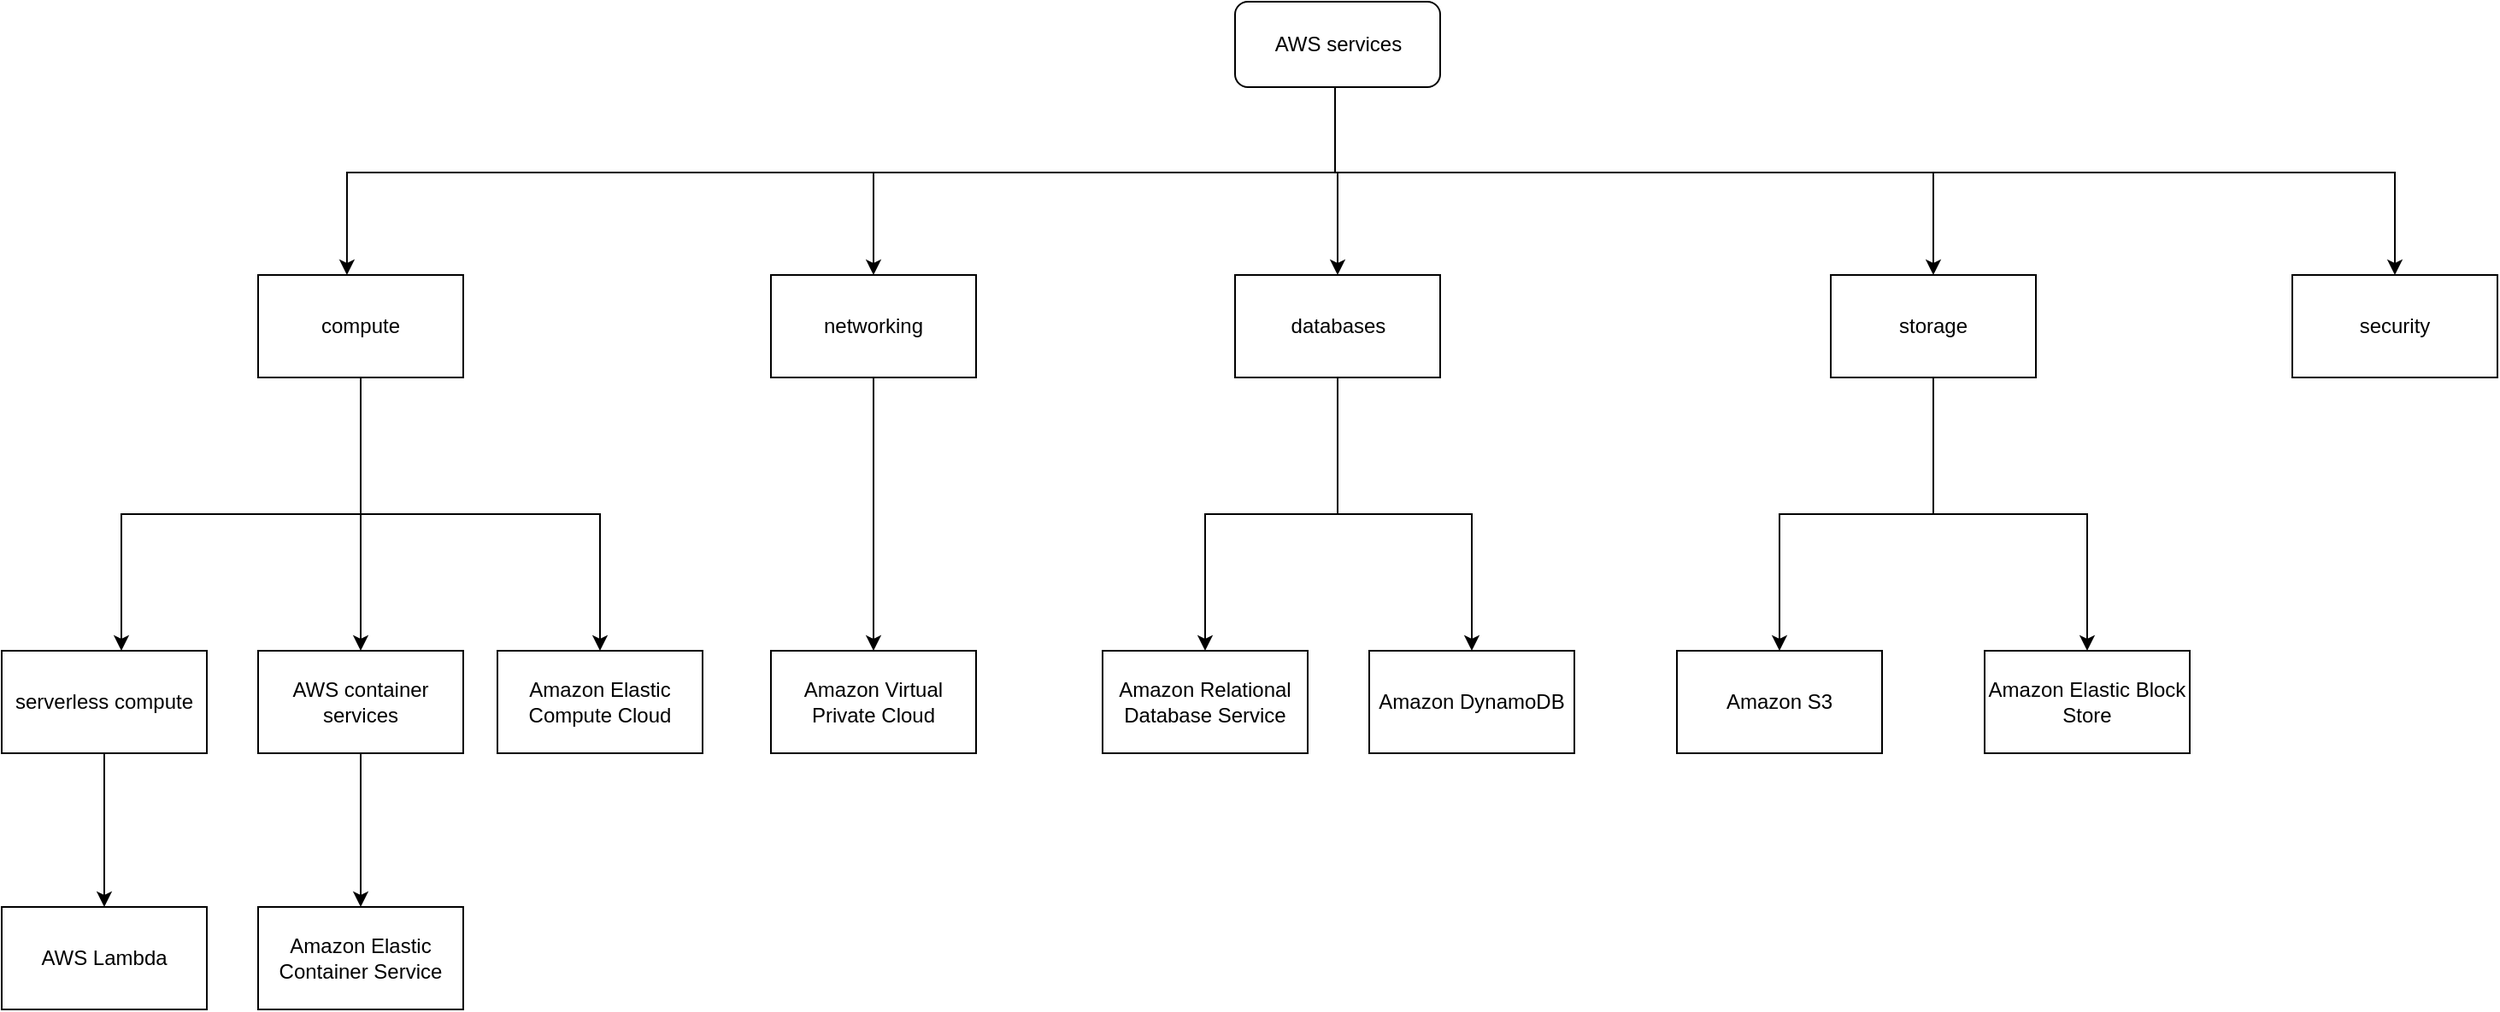 <mxfile version="18.1.2" type="github">
  <diagram id="RV7YtuFCGykb4c15_Kpe" name="Page-1">
    <mxGraphModel dx="2460" dy="2148" grid="1" gridSize="10" guides="1" tooltips="1" connect="1" arrows="1" fold="1" page="1" pageScale="1" pageWidth="827" pageHeight="1169" math="0" shadow="0">
      <root>
        <mxCell id="0" />
        <mxCell id="1" parent="0" />
        <mxCell id="Kba8Ch7E65jF9t8C24CI-7" style="edgeStyle=orthogonalEdgeStyle;rounded=0;orthogonalLoop=1;jettySize=auto;html=1;entryX=0.433;entryY=0;entryDx=0;entryDy=0;entryPerimeter=0;" edge="1" parent="1" source="Kba8Ch7E65jF9t8C24CI-1" target="Kba8Ch7E65jF9t8C24CI-2">
          <mxGeometry relative="1" as="geometry">
            <Array as="points">
              <mxPoint x="430" y="10" />
              <mxPoint x="-148" y="10" />
            </Array>
          </mxGeometry>
        </mxCell>
        <mxCell id="Kba8Ch7E65jF9t8C24CI-8" style="edgeStyle=orthogonalEdgeStyle;rounded=0;orthogonalLoop=1;jettySize=auto;html=1;entryX=0.5;entryY=0;entryDx=0;entryDy=0;" edge="1" parent="1" source="Kba8Ch7E65jF9t8C24CI-1" target="Kba8Ch7E65jF9t8C24CI-3">
          <mxGeometry relative="1" as="geometry">
            <mxPoint x="360" y="320" as="targetPoint" />
            <Array as="points">
              <mxPoint x="430" y="10" />
              <mxPoint x="160" y="10" />
            </Array>
          </mxGeometry>
        </mxCell>
        <mxCell id="Kba8Ch7E65jF9t8C24CI-9" style="edgeStyle=orthogonalEdgeStyle;rounded=0;orthogonalLoop=1;jettySize=auto;html=1;" edge="1" parent="1" source="Kba8Ch7E65jF9t8C24CI-1" target="Kba8Ch7E65jF9t8C24CI-4">
          <mxGeometry relative="1" as="geometry">
            <mxPoint x="490" y="320" as="targetPoint" />
            <Array as="points">
              <mxPoint x="430" y="10" />
              <mxPoint x="780" y="10" />
            </Array>
          </mxGeometry>
        </mxCell>
        <mxCell id="Kba8Ch7E65jF9t8C24CI-10" style="edgeStyle=orthogonalEdgeStyle;rounded=0;orthogonalLoop=1;jettySize=auto;html=1;entryX=0.5;entryY=0;entryDx=0;entryDy=0;" edge="1" parent="1" source="Kba8Ch7E65jF9t8C24CI-1" target="Kba8Ch7E65jF9t8C24CI-5">
          <mxGeometry relative="1" as="geometry">
            <Array as="points">
              <mxPoint x="430" y="10" />
              <mxPoint x="431" y="10" />
            </Array>
          </mxGeometry>
        </mxCell>
        <mxCell id="Kba8Ch7E65jF9t8C24CI-11" style="edgeStyle=orthogonalEdgeStyle;rounded=0;orthogonalLoop=1;jettySize=auto;html=1;" edge="1" parent="1" source="Kba8Ch7E65jF9t8C24CI-1" target="Kba8Ch7E65jF9t8C24CI-6">
          <mxGeometry relative="1" as="geometry">
            <Array as="points">
              <mxPoint x="430" y="10" />
              <mxPoint x="1050" y="10" />
            </Array>
          </mxGeometry>
        </mxCell>
        <mxCell id="Kba8Ch7E65jF9t8C24CI-1" value="AWS services" style="rounded=1;whiteSpace=wrap;html=1;" vertex="1" parent="1">
          <mxGeometry x="371.5" y="-90" width="120" height="50" as="geometry" />
        </mxCell>
        <mxCell id="Kba8Ch7E65jF9t8C24CI-12" style="edgeStyle=orthogonalEdgeStyle;rounded=0;orthogonalLoop=1;jettySize=auto;html=1;exitX=0.5;exitY=1;exitDx=0;exitDy=0;" edge="1" parent="1" source="Kba8Ch7E65jF9t8C24CI-2" target="Kba8Ch7E65jF9t8C24CI-13">
          <mxGeometry relative="1" as="geometry">
            <mxPoint x="-30" y="670" as="targetPoint" />
            <Array as="points">
              <mxPoint x="-140" y="210" />
              <mxPoint y="210" />
            </Array>
          </mxGeometry>
        </mxCell>
        <mxCell id="Kba8Ch7E65jF9t8C24CI-16" style="edgeStyle=orthogonalEdgeStyle;rounded=0;orthogonalLoop=1;jettySize=auto;html=1;exitX=0.5;exitY=1;exitDx=0;exitDy=0;entryX=0.5;entryY=0;entryDx=0;entryDy=0;" edge="1" parent="1" source="Kba8Ch7E65jF9t8C24CI-2" target="Kba8Ch7E65jF9t8C24CI-17">
          <mxGeometry relative="1" as="geometry">
            <mxPoint x="90" y="690" as="targetPoint" />
          </mxGeometry>
        </mxCell>
        <mxCell id="Kba8Ch7E65jF9t8C24CI-19" value="" style="edgeStyle=orthogonalEdgeStyle;rounded=0;orthogonalLoop=1;jettySize=auto;html=1;" edge="1" parent="1" source="Kba8Ch7E65jF9t8C24CI-2" target="Kba8Ch7E65jF9t8C24CI-18">
          <mxGeometry relative="1" as="geometry">
            <Array as="points">
              <mxPoint x="-140" y="210" />
              <mxPoint x="-280" y="210" />
            </Array>
          </mxGeometry>
        </mxCell>
        <mxCell id="Kba8Ch7E65jF9t8C24CI-2" value="compute" style="rounded=0;whiteSpace=wrap;html=1;" vertex="1" parent="1">
          <mxGeometry x="-200" y="70" width="120" height="60" as="geometry" />
        </mxCell>
        <mxCell id="Kba8Ch7E65jF9t8C24CI-26" value="" style="edgeStyle=orthogonalEdgeStyle;rounded=0;orthogonalLoop=1;jettySize=auto;html=1;" edge="1" parent="1" source="Kba8Ch7E65jF9t8C24CI-3" target="Kba8Ch7E65jF9t8C24CI-25">
          <mxGeometry relative="1" as="geometry" />
        </mxCell>
        <mxCell id="Kba8Ch7E65jF9t8C24CI-3" value="networking" style="whiteSpace=wrap;html=1;" vertex="1" parent="1">
          <mxGeometry x="100" y="70" width="120" height="60" as="geometry" />
        </mxCell>
        <mxCell id="Kba8Ch7E65jF9t8C24CI-28" value="" style="edgeStyle=orthogonalEdgeStyle;rounded=0;orthogonalLoop=1;jettySize=auto;html=1;" edge="1" parent="1" source="Kba8Ch7E65jF9t8C24CI-4" target="Kba8Ch7E65jF9t8C24CI-27">
          <mxGeometry relative="1" as="geometry" />
        </mxCell>
        <mxCell id="Kba8Ch7E65jF9t8C24CI-30" value="" style="edgeStyle=orthogonalEdgeStyle;rounded=0;orthogonalLoop=1;jettySize=auto;html=1;" edge="1" parent="1" source="Kba8Ch7E65jF9t8C24CI-4" target="Kba8Ch7E65jF9t8C24CI-29">
          <mxGeometry relative="1" as="geometry">
            <Array as="points">
              <mxPoint x="780" y="210" />
              <mxPoint x="870" y="210" />
            </Array>
          </mxGeometry>
        </mxCell>
        <mxCell id="Kba8Ch7E65jF9t8C24CI-4" value="storage" style="whiteSpace=wrap;html=1;" vertex="1" parent="1">
          <mxGeometry x="720" y="70" width="120" height="60" as="geometry" />
        </mxCell>
        <mxCell id="Kba8Ch7E65jF9t8C24CI-32" value="" style="edgeStyle=orthogonalEdgeStyle;rounded=0;orthogonalLoop=1;jettySize=auto;html=1;" edge="1" parent="1" source="Kba8Ch7E65jF9t8C24CI-5" target="Kba8Ch7E65jF9t8C24CI-31">
          <mxGeometry relative="1" as="geometry" />
        </mxCell>
        <mxCell id="Kba8Ch7E65jF9t8C24CI-34" value="" style="edgeStyle=orthogonalEdgeStyle;rounded=0;orthogonalLoop=1;jettySize=auto;html=1;" edge="1" parent="1" source="Kba8Ch7E65jF9t8C24CI-5" target="Kba8Ch7E65jF9t8C24CI-33">
          <mxGeometry relative="1" as="geometry" />
        </mxCell>
        <mxCell id="Kba8Ch7E65jF9t8C24CI-5" value="databases" style="whiteSpace=wrap;html=1;" vertex="1" parent="1">
          <mxGeometry x="371.5" y="70" width="120" height="60" as="geometry" />
        </mxCell>
        <mxCell id="Kba8Ch7E65jF9t8C24CI-6" value="security" style="whiteSpace=wrap;html=1;" vertex="1" parent="1">
          <mxGeometry x="990" y="70" width="120" height="60" as="geometry" />
        </mxCell>
        <mxCell id="Kba8Ch7E65jF9t8C24CI-13" value="Amazon Elastic Compute Cloud" style="whiteSpace=wrap;html=1;" vertex="1" parent="1">
          <mxGeometry x="-60" y="290" width="120" height="60" as="geometry" />
        </mxCell>
        <mxCell id="Kba8Ch7E65jF9t8C24CI-21" value="" style="edgeStyle=orthogonalEdgeStyle;rounded=0;orthogonalLoop=1;jettySize=auto;html=1;" edge="1" parent="1" source="Kba8Ch7E65jF9t8C24CI-17" target="Kba8Ch7E65jF9t8C24CI-20">
          <mxGeometry relative="1" as="geometry" />
        </mxCell>
        <mxCell id="Kba8Ch7E65jF9t8C24CI-17" value="AWS container services" style="whiteSpace=wrap;html=1;" vertex="1" parent="1">
          <mxGeometry x="-200" y="290" width="120" height="60" as="geometry" />
        </mxCell>
        <mxCell id="Kba8Ch7E65jF9t8C24CI-23" value="" style="edgeStyle=orthogonalEdgeStyle;rounded=0;orthogonalLoop=1;jettySize=auto;html=1;" edge="1" parent="1" source="Kba8Ch7E65jF9t8C24CI-18" target="Kba8Ch7E65jF9t8C24CI-22">
          <mxGeometry relative="1" as="geometry" />
        </mxCell>
        <mxCell id="Kba8Ch7E65jF9t8C24CI-18" value="serverless compute" style="whiteSpace=wrap;html=1;rounded=0;" vertex="1" parent="1">
          <mxGeometry x="-350" y="290" width="120" height="60" as="geometry" />
        </mxCell>
        <mxCell id="Kba8Ch7E65jF9t8C24CI-20" value="Amazon Elastic Container Service" style="whiteSpace=wrap;html=1;" vertex="1" parent="1">
          <mxGeometry x="-200" y="440" width="120" height="60" as="geometry" />
        </mxCell>
        <mxCell id="Kba8Ch7E65jF9t8C24CI-22" value="AWS Lambda" style="whiteSpace=wrap;html=1;rounded=0;" vertex="1" parent="1">
          <mxGeometry x="-350" y="440" width="120" height="60" as="geometry" />
        </mxCell>
        <mxCell id="Kba8Ch7E65jF9t8C24CI-25" value="Amazon Virtual Private Cloud" style="whiteSpace=wrap;html=1;" vertex="1" parent="1">
          <mxGeometry x="100" y="290" width="120" height="60" as="geometry" />
        </mxCell>
        <mxCell id="Kba8Ch7E65jF9t8C24CI-27" value="Amazon S3" style="whiteSpace=wrap;html=1;" vertex="1" parent="1">
          <mxGeometry x="630" y="290" width="120" height="60" as="geometry" />
        </mxCell>
        <mxCell id="Kba8Ch7E65jF9t8C24CI-29" value="Amazon Elastic Block Store" style="whiteSpace=wrap;html=1;" vertex="1" parent="1">
          <mxGeometry x="810" y="290" width="120" height="60" as="geometry" />
        </mxCell>
        <mxCell id="Kba8Ch7E65jF9t8C24CI-31" value="Amazon Relational Database Service" style="whiteSpace=wrap;html=1;" vertex="1" parent="1">
          <mxGeometry x="294" y="290" width="120" height="60" as="geometry" />
        </mxCell>
        <mxCell id="Kba8Ch7E65jF9t8C24CI-33" value="Amazon DynamoDB" style="whiteSpace=wrap;html=1;" vertex="1" parent="1">
          <mxGeometry x="450" y="290" width="120" height="60" as="geometry" />
        </mxCell>
      </root>
    </mxGraphModel>
  </diagram>
</mxfile>
